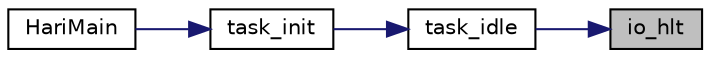 digraph "io_hlt"
{
 // LATEX_PDF_SIZE
  edge [fontname="Helvetica",fontsize="10",labelfontname="Helvetica",labelfontsize="10"];
  node [fontname="Helvetica",fontsize="10",shape=record];
  rankdir="RL";
  Node1 [label="io_hlt",height=0.2,width=0.4,color="black", fillcolor="grey75", style="filled", fontcolor="black",tooltip=" "];
  Node1 -> Node2 [dir="back",color="midnightblue",fontsize="10",style="solid",fontname="Helvetica"];
  Node2 [label="task_idle",height=0.2,width=0.4,color="black", fillcolor="white", style="filled",URL="$mtask_8c.html#ad97fd16c2e90a12f5265d1c2728102c8",tooltip=" "];
  Node2 -> Node3 [dir="back",color="midnightblue",fontsize="10",style="solid",fontname="Helvetica"];
  Node3 [label="task_init",height=0.2,width=0.4,color="black", fillcolor="white", style="filled",URL="$mtask_8c.html#a9f9404be472fb9fc3aa79501f67190a1",tooltip=" "];
  Node3 -> Node4 [dir="back",color="midnightblue",fontsize="10",style="solid",fontname="Helvetica"];
  Node4 [label="HariMain",height=0.2,width=0.4,color="black", fillcolor="white", style="filled",URL="$bootpack_8c.html#a3bfd04b86eb41bd7301c75a3df6a89e0",tooltip=" "];
}
